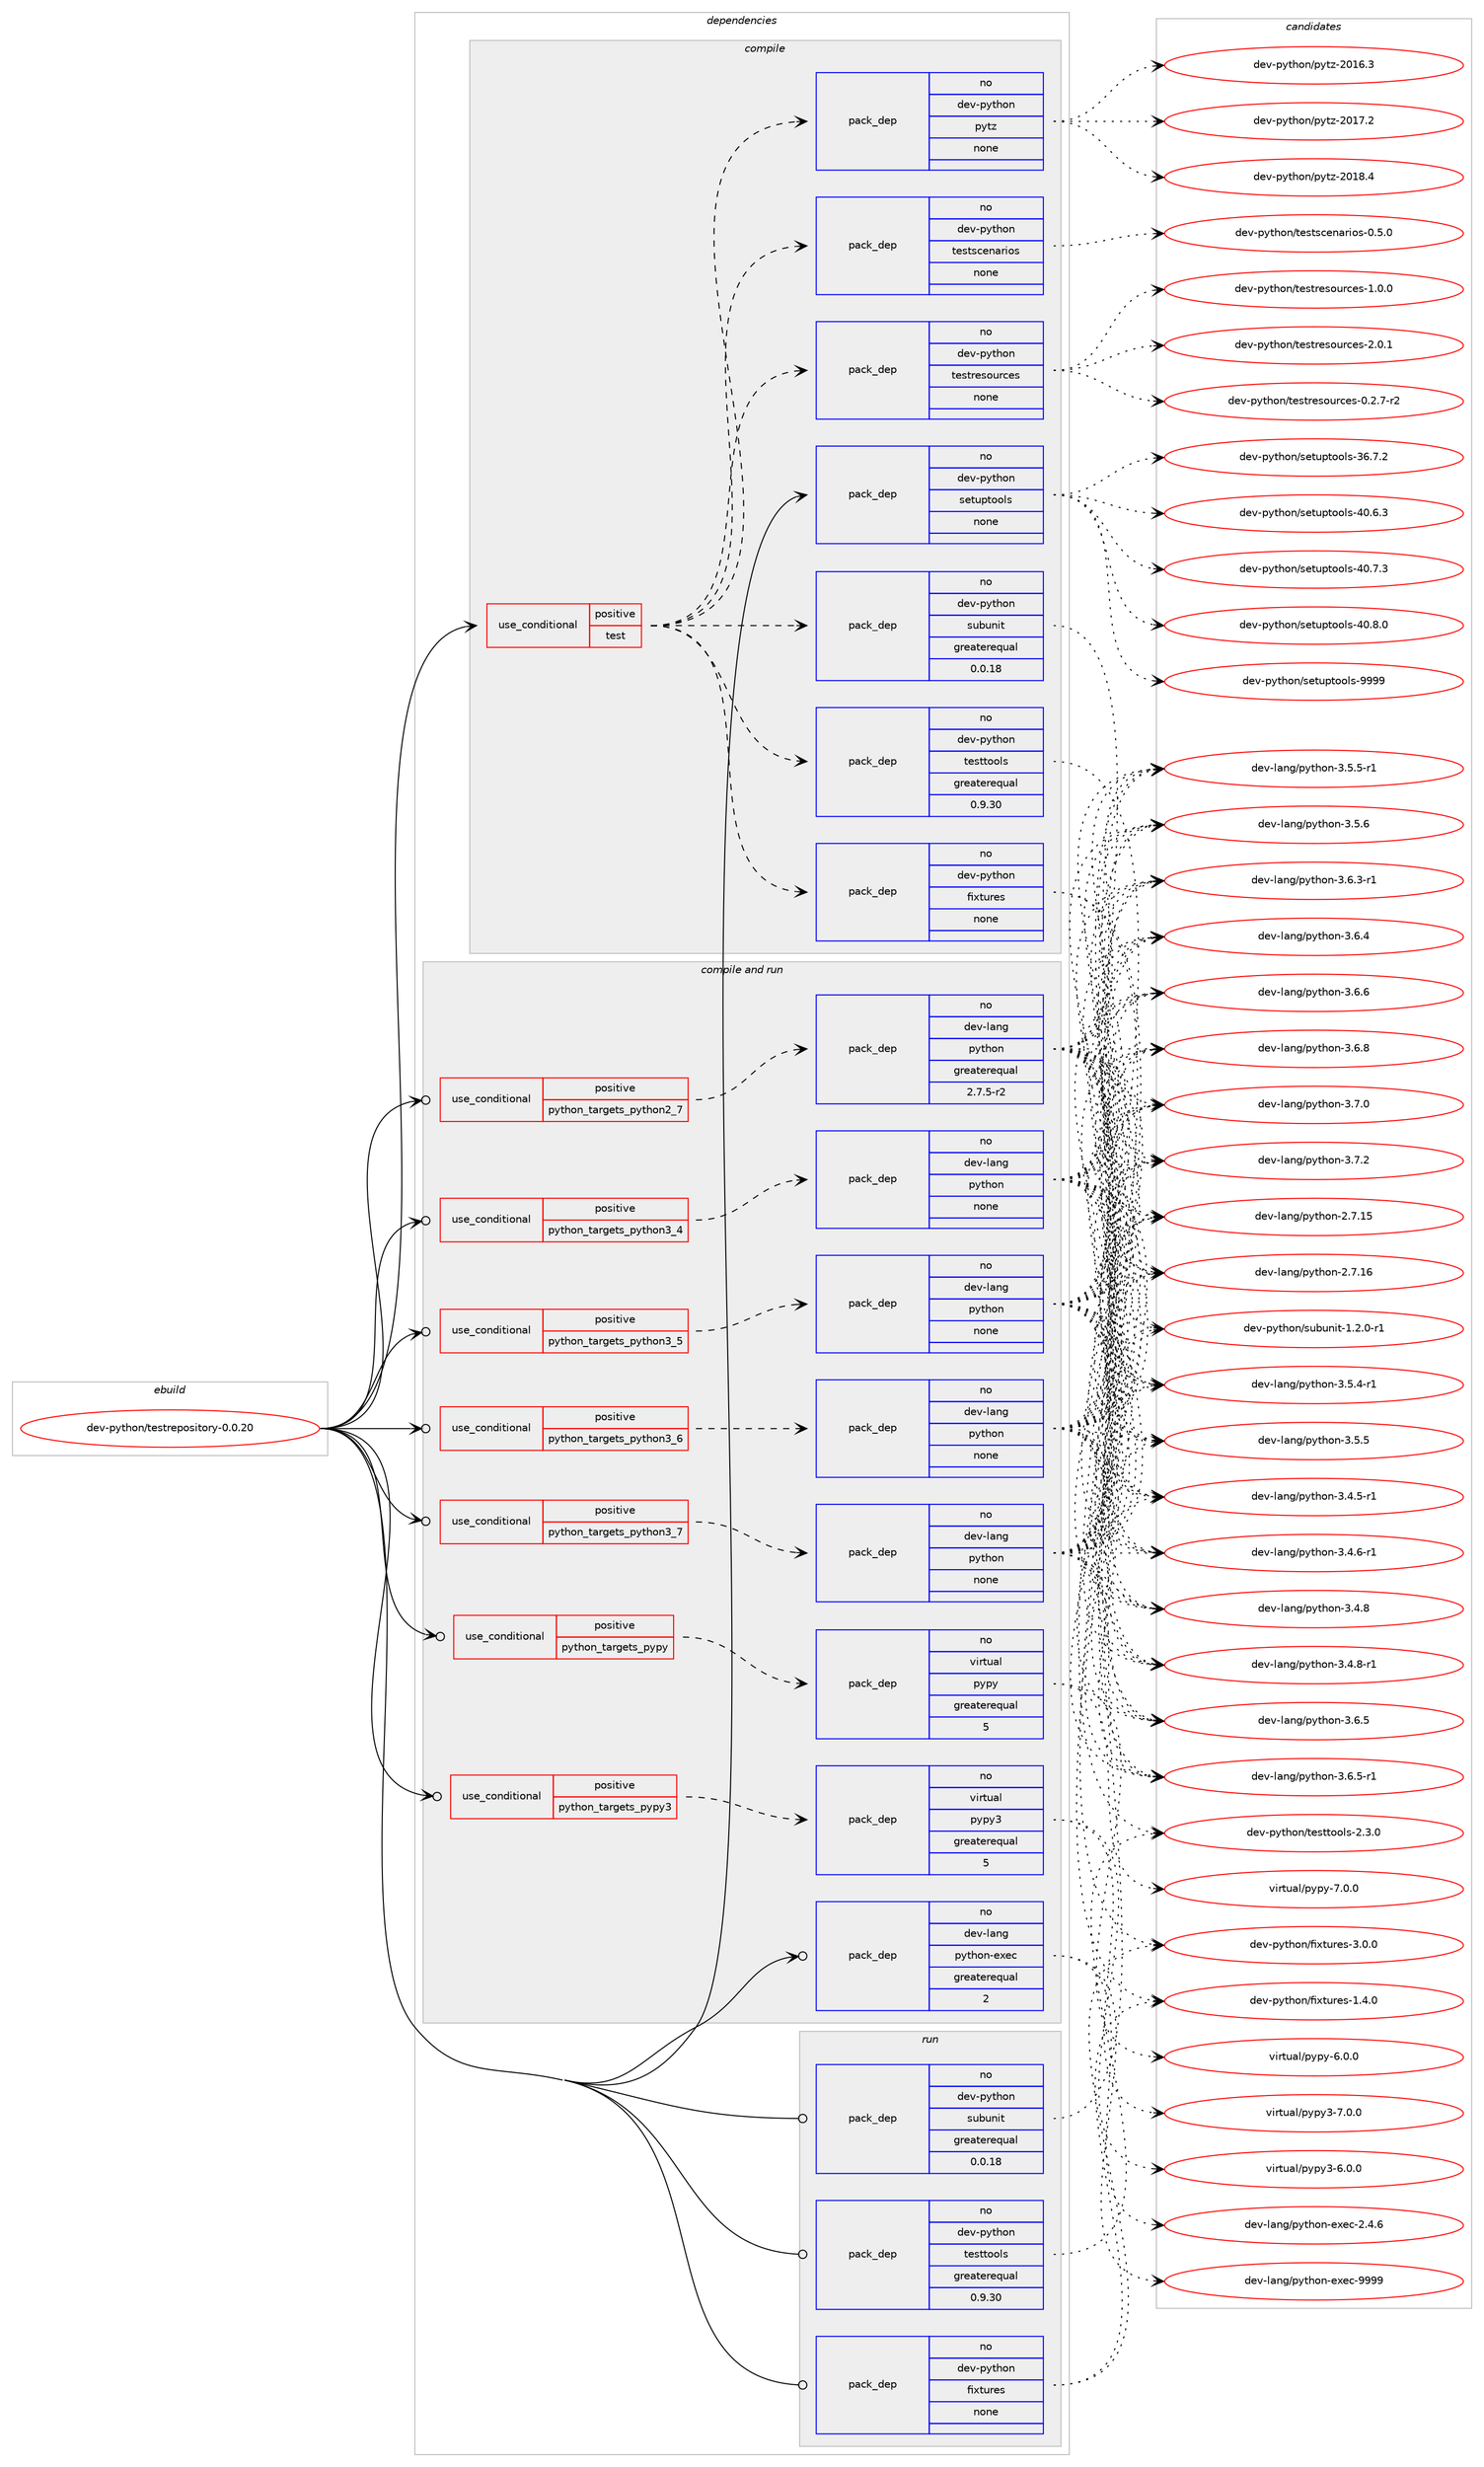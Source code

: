 digraph prolog {

# *************
# Graph options
# *************

newrank=true;
concentrate=true;
compound=true;
graph [rankdir=LR,fontname=Helvetica,fontsize=10,ranksep=1.5];#, ranksep=2.5, nodesep=0.2];
edge  [arrowhead=vee];
node  [fontname=Helvetica,fontsize=10];

# **********
# The ebuild
# **********

subgraph cluster_leftcol {
color=gray;
rank=same;
label=<<i>ebuild</i>>;
id [label="dev-python/testrepository-0.0.20", color=red, width=4, href="../dev-python/testrepository-0.0.20.svg"];
}

# ****************
# The dependencies
# ****************

subgraph cluster_midcol {
color=gray;
label=<<i>dependencies</i>>;
subgraph cluster_compile {
fillcolor="#eeeeee";
style=filled;
label=<<i>compile</i>>;
subgraph cond385707 {
dependency1444481 [label=<<TABLE BORDER="0" CELLBORDER="1" CELLSPACING="0" CELLPADDING="4"><TR><TD ROWSPAN="3" CELLPADDING="10">use_conditional</TD></TR><TR><TD>positive</TD></TR><TR><TD>test</TD></TR></TABLE>>, shape=none, color=red];
subgraph pack1035411 {
dependency1444482 [label=<<TABLE BORDER="0" CELLBORDER="1" CELLSPACING="0" CELLPADDING="4" WIDTH="220"><TR><TD ROWSPAN="6" CELLPADDING="30">pack_dep</TD></TR><TR><TD WIDTH="110">no</TD></TR><TR><TD>dev-python</TD></TR><TR><TD>subunit</TD></TR><TR><TD>greaterequal</TD></TR><TR><TD>0.0.18</TD></TR></TABLE>>, shape=none, color=blue];
}
dependency1444481:e -> dependency1444482:w [weight=20,style="dashed",arrowhead="vee"];
subgraph pack1035412 {
dependency1444483 [label=<<TABLE BORDER="0" CELLBORDER="1" CELLSPACING="0" CELLPADDING="4" WIDTH="220"><TR><TD ROWSPAN="6" CELLPADDING="30">pack_dep</TD></TR><TR><TD WIDTH="110">no</TD></TR><TR><TD>dev-python</TD></TR><TR><TD>testtools</TD></TR><TR><TD>greaterequal</TD></TR><TR><TD>0.9.30</TD></TR></TABLE>>, shape=none, color=blue];
}
dependency1444481:e -> dependency1444483:w [weight=20,style="dashed",arrowhead="vee"];
subgraph pack1035413 {
dependency1444484 [label=<<TABLE BORDER="0" CELLBORDER="1" CELLSPACING="0" CELLPADDING="4" WIDTH="220"><TR><TD ROWSPAN="6" CELLPADDING="30">pack_dep</TD></TR><TR><TD WIDTH="110">no</TD></TR><TR><TD>dev-python</TD></TR><TR><TD>fixtures</TD></TR><TR><TD>none</TD></TR><TR><TD></TD></TR></TABLE>>, shape=none, color=blue];
}
dependency1444481:e -> dependency1444484:w [weight=20,style="dashed",arrowhead="vee"];
subgraph pack1035414 {
dependency1444485 [label=<<TABLE BORDER="0" CELLBORDER="1" CELLSPACING="0" CELLPADDING="4" WIDTH="220"><TR><TD ROWSPAN="6" CELLPADDING="30">pack_dep</TD></TR><TR><TD WIDTH="110">no</TD></TR><TR><TD>dev-python</TD></TR><TR><TD>testresources</TD></TR><TR><TD>none</TD></TR><TR><TD></TD></TR></TABLE>>, shape=none, color=blue];
}
dependency1444481:e -> dependency1444485:w [weight=20,style="dashed",arrowhead="vee"];
subgraph pack1035415 {
dependency1444486 [label=<<TABLE BORDER="0" CELLBORDER="1" CELLSPACING="0" CELLPADDING="4" WIDTH="220"><TR><TD ROWSPAN="6" CELLPADDING="30">pack_dep</TD></TR><TR><TD WIDTH="110">no</TD></TR><TR><TD>dev-python</TD></TR><TR><TD>testscenarios</TD></TR><TR><TD>none</TD></TR><TR><TD></TD></TR></TABLE>>, shape=none, color=blue];
}
dependency1444481:e -> dependency1444486:w [weight=20,style="dashed",arrowhead="vee"];
subgraph pack1035416 {
dependency1444487 [label=<<TABLE BORDER="0" CELLBORDER="1" CELLSPACING="0" CELLPADDING="4" WIDTH="220"><TR><TD ROWSPAN="6" CELLPADDING="30">pack_dep</TD></TR><TR><TD WIDTH="110">no</TD></TR><TR><TD>dev-python</TD></TR><TR><TD>pytz</TD></TR><TR><TD>none</TD></TR><TR><TD></TD></TR></TABLE>>, shape=none, color=blue];
}
dependency1444481:e -> dependency1444487:w [weight=20,style="dashed",arrowhead="vee"];
}
id:e -> dependency1444481:w [weight=20,style="solid",arrowhead="vee"];
subgraph pack1035417 {
dependency1444488 [label=<<TABLE BORDER="0" CELLBORDER="1" CELLSPACING="0" CELLPADDING="4" WIDTH="220"><TR><TD ROWSPAN="6" CELLPADDING="30">pack_dep</TD></TR><TR><TD WIDTH="110">no</TD></TR><TR><TD>dev-python</TD></TR><TR><TD>setuptools</TD></TR><TR><TD>none</TD></TR><TR><TD></TD></TR></TABLE>>, shape=none, color=blue];
}
id:e -> dependency1444488:w [weight=20,style="solid",arrowhead="vee"];
}
subgraph cluster_compileandrun {
fillcolor="#eeeeee";
style=filled;
label=<<i>compile and run</i>>;
subgraph cond385708 {
dependency1444489 [label=<<TABLE BORDER="0" CELLBORDER="1" CELLSPACING="0" CELLPADDING="4"><TR><TD ROWSPAN="3" CELLPADDING="10">use_conditional</TD></TR><TR><TD>positive</TD></TR><TR><TD>python_targets_pypy</TD></TR></TABLE>>, shape=none, color=red];
subgraph pack1035418 {
dependency1444490 [label=<<TABLE BORDER="0" CELLBORDER="1" CELLSPACING="0" CELLPADDING="4" WIDTH="220"><TR><TD ROWSPAN="6" CELLPADDING="30">pack_dep</TD></TR><TR><TD WIDTH="110">no</TD></TR><TR><TD>virtual</TD></TR><TR><TD>pypy</TD></TR><TR><TD>greaterequal</TD></TR><TR><TD>5</TD></TR></TABLE>>, shape=none, color=blue];
}
dependency1444489:e -> dependency1444490:w [weight=20,style="dashed",arrowhead="vee"];
}
id:e -> dependency1444489:w [weight=20,style="solid",arrowhead="odotvee"];
subgraph cond385709 {
dependency1444491 [label=<<TABLE BORDER="0" CELLBORDER="1" CELLSPACING="0" CELLPADDING="4"><TR><TD ROWSPAN="3" CELLPADDING="10">use_conditional</TD></TR><TR><TD>positive</TD></TR><TR><TD>python_targets_pypy3</TD></TR></TABLE>>, shape=none, color=red];
subgraph pack1035419 {
dependency1444492 [label=<<TABLE BORDER="0" CELLBORDER="1" CELLSPACING="0" CELLPADDING="4" WIDTH="220"><TR><TD ROWSPAN="6" CELLPADDING="30">pack_dep</TD></TR><TR><TD WIDTH="110">no</TD></TR><TR><TD>virtual</TD></TR><TR><TD>pypy3</TD></TR><TR><TD>greaterequal</TD></TR><TR><TD>5</TD></TR></TABLE>>, shape=none, color=blue];
}
dependency1444491:e -> dependency1444492:w [weight=20,style="dashed",arrowhead="vee"];
}
id:e -> dependency1444491:w [weight=20,style="solid",arrowhead="odotvee"];
subgraph cond385710 {
dependency1444493 [label=<<TABLE BORDER="0" CELLBORDER="1" CELLSPACING="0" CELLPADDING="4"><TR><TD ROWSPAN="3" CELLPADDING="10">use_conditional</TD></TR><TR><TD>positive</TD></TR><TR><TD>python_targets_python2_7</TD></TR></TABLE>>, shape=none, color=red];
subgraph pack1035420 {
dependency1444494 [label=<<TABLE BORDER="0" CELLBORDER="1" CELLSPACING="0" CELLPADDING="4" WIDTH="220"><TR><TD ROWSPAN="6" CELLPADDING="30">pack_dep</TD></TR><TR><TD WIDTH="110">no</TD></TR><TR><TD>dev-lang</TD></TR><TR><TD>python</TD></TR><TR><TD>greaterequal</TD></TR><TR><TD>2.7.5-r2</TD></TR></TABLE>>, shape=none, color=blue];
}
dependency1444493:e -> dependency1444494:w [weight=20,style="dashed",arrowhead="vee"];
}
id:e -> dependency1444493:w [weight=20,style="solid",arrowhead="odotvee"];
subgraph cond385711 {
dependency1444495 [label=<<TABLE BORDER="0" CELLBORDER="1" CELLSPACING="0" CELLPADDING="4"><TR><TD ROWSPAN="3" CELLPADDING="10">use_conditional</TD></TR><TR><TD>positive</TD></TR><TR><TD>python_targets_python3_4</TD></TR></TABLE>>, shape=none, color=red];
subgraph pack1035421 {
dependency1444496 [label=<<TABLE BORDER="0" CELLBORDER="1" CELLSPACING="0" CELLPADDING="4" WIDTH="220"><TR><TD ROWSPAN="6" CELLPADDING="30">pack_dep</TD></TR><TR><TD WIDTH="110">no</TD></TR><TR><TD>dev-lang</TD></TR><TR><TD>python</TD></TR><TR><TD>none</TD></TR><TR><TD></TD></TR></TABLE>>, shape=none, color=blue];
}
dependency1444495:e -> dependency1444496:w [weight=20,style="dashed",arrowhead="vee"];
}
id:e -> dependency1444495:w [weight=20,style="solid",arrowhead="odotvee"];
subgraph cond385712 {
dependency1444497 [label=<<TABLE BORDER="0" CELLBORDER="1" CELLSPACING="0" CELLPADDING="4"><TR><TD ROWSPAN="3" CELLPADDING="10">use_conditional</TD></TR><TR><TD>positive</TD></TR><TR><TD>python_targets_python3_5</TD></TR></TABLE>>, shape=none, color=red];
subgraph pack1035422 {
dependency1444498 [label=<<TABLE BORDER="0" CELLBORDER="1" CELLSPACING="0" CELLPADDING="4" WIDTH="220"><TR><TD ROWSPAN="6" CELLPADDING="30">pack_dep</TD></TR><TR><TD WIDTH="110">no</TD></TR><TR><TD>dev-lang</TD></TR><TR><TD>python</TD></TR><TR><TD>none</TD></TR><TR><TD></TD></TR></TABLE>>, shape=none, color=blue];
}
dependency1444497:e -> dependency1444498:w [weight=20,style="dashed",arrowhead="vee"];
}
id:e -> dependency1444497:w [weight=20,style="solid",arrowhead="odotvee"];
subgraph cond385713 {
dependency1444499 [label=<<TABLE BORDER="0" CELLBORDER="1" CELLSPACING="0" CELLPADDING="4"><TR><TD ROWSPAN="3" CELLPADDING="10">use_conditional</TD></TR><TR><TD>positive</TD></TR><TR><TD>python_targets_python3_6</TD></TR></TABLE>>, shape=none, color=red];
subgraph pack1035423 {
dependency1444500 [label=<<TABLE BORDER="0" CELLBORDER="1" CELLSPACING="0" CELLPADDING="4" WIDTH="220"><TR><TD ROWSPAN="6" CELLPADDING="30">pack_dep</TD></TR><TR><TD WIDTH="110">no</TD></TR><TR><TD>dev-lang</TD></TR><TR><TD>python</TD></TR><TR><TD>none</TD></TR><TR><TD></TD></TR></TABLE>>, shape=none, color=blue];
}
dependency1444499:e -> dependency1444500:w [weight=20,style="dashed",arrowhead="vee"];
}
id:e -> dependency1444499:w [weight=20,style="solid",arrowhead="odotvee"];
subgraph cond385714 {
dependency1444501 [label=<<TABLE BORDER="0" CELLBORDER="1" CELLSPACING="0" CELLPADDING="4"><TR><TD ROWSPAN="3" CELLPADDING="10">use_conditional</TD></TR><TR><TD>positive</TD></TR><TR><TD>python_targets_python3_7</TD></TR></TABLE>>, shape=none, color=red];
subgraph pack1035424 {
dependency1444502 [label=<<TABLE BORDER="0" CELLBORDER="1" CELLSPACING="0" CELLPADDING="4" WIDTH="220"><TR><TD ROWSPAN="6" CELLPADDING="30">pack_dep</TD></TR><TR><TD WIDTH="110">no</TD></TR><TR><TD>dev-lang</TD></TR><TR><TD>python</TD></TR><TR><TD>none</TD></TR><TR><TD></TD></TR></TABLE>>, shape=none, color=blue];
}
dependency1444501:e -> dependency1444502:w [weight=20,style="dashed",arrowhead="vee"];
}
id:e -> dependency1444501:w [weight=20,style="solid",arrowhead="odotvee"];
subgraph pack1035425 {
dependency1444503 [label=<<TABLE BORDER="0" CELLBORDER="1" CELLSPACING="0" CELLPADDING="4" WIDTH="220"><TR><TD ROWSPAN="6" CELLPADDING="30">pack_dep</TD></TR><TR><TD WIDTH="110">no</TD></TR><TR><TD>dev-lang</TD></TR><TR><TD>python-exec</TD></TR><TR><TD>greaterequal</TD></TR><TR><TD>2</TD></TR></TABLE>>, shape=none, color=blue];
}
id:e -> dependency1444503:w [weight=20,style="solid",arrowhead="odotvee"];
}
subgraph cluster_run {
fillcolor="#eeeeee";
style=filled;
label=<<i>run</i>>;
subgraph pack1035426 {
dependency1444504 [label=<<TABLE BORDER="0" CELLBORDER="1" CELLSPACING="0" CELLPADDING="4" WIDTH="220"><TR><TD ROWSPAN="6" CELLPADDING="30">pack_dep</TD></TR><TR><TD WIDTH="110">no</TD></TR><TR><TD>dev-python</TD></TR><TR><TD>fixtures</TD></TR><TR><TD>none</TD></TR><TR><TD></TD></TR></TABLE>>, shape=none, color=blue];
}
id:e -> dependency1444504:w [weight=20,style="solid",arrowhead="odot"];
subgraph pack1035427 {
dependency1444505 [label=<<TABLE BORDER="0" CELLBORDER="1" CELLSPACING="0" CELLPADDING="4" WIDTH="220"><TR><TD ROWSPAN="6" CELLPADDING="30">pack_dep</TD></TR><TR><TD WIDTH="110">no</TD></TR><TR><TD>dev-python</TD></TR><TR><TD>subunit</TD></TR><TR><TD>greaterequal</TD></TR><TR><TD>0.0.18</TD></TR></TABLE>>, shape=none, color=blue];
}
id:e -> dependency1444505:w [weight=20,style="solid",arrowhead="odot"];
subgraph pack1035428 {
dependency1444506 [label=<<TABLE BORDER="0" CELLBORDER="1" CELLSPACING="0" CELLPADDING="4" WIDTH="220"><TR><TD ROWSPAN="6" CELLPADDING="30">pack_dep</TD></TR><TR><TD WIDTH="110">no</TD></TR><TR><TD>dev-python</TD></TR><TR><TD>testtools</TD></TR><TR><TD>greaterequal</TD></TR><TR><TD>0.9.30</TD></TR></TABLE>>, shape=none, color=blue];
}
id:e -> dependency1444506:w [weight=20,style="solid",arrowhead="odot"];
}
}

# **************
# The candidates
# **************

subgraph cluster_choices {
rank=same;
color=gray;
label=<<i>candidates</i>>;

subgraph choice1035411 {
color=black;
nodesep=1;
choice1001011184511212111610411111047115117981171101051164549465046484511449 [label="dev-python/subunit-1.2.0-r1", color=red, width=4,href="../dev-python/subunit-1.2.0-r1.svg"];
dependency1444482:e -> choice1001011184511212111610411111047115117981171101051164549465046484511449:w [style=dotted,weight="100"];
}
subgraph choice1035412 {
color=black;
nodesep=1;
choice1001011184511212111610411111047116101115116116111111108115455046514648 [label="dev-python/testtools-2.3.0", color=red, width=4,href="../dev-python/testtools-2.3.0.svg"];
dependency1444483:e -> choice1001011184511212111610411111047116101115116116111111108115455046514648:w [style=dotted,weight="100"];
}
subgraph choice1035413 {
color=black;
nodesep=1;
choice1001011184511212111610411111047102105120116117114101115454946524648 [label="dev-python/fixtures-1.4.0", color=red, width=4,href="../dev-python/fixtures-1.4.0.svg"];
choice1001011184511212111610411111047102105120116117114101115455146484648 [label="dev-python/fixtures-3.0.0", color=red, width=4,href="../dev-python/fixtures-3.0.0.svg"];
dependency1444484:e -> choice1001011184511212111610411111047102105120116117114101115454946524648:w [style=dotted,weight="100"];
dependency1444484:e -> choice1001011184511212111610411111047102105120116117114101115455146484648:w [style=dotted,weight="100"];
}
subgraph choice1035414 {
color=black;
nodesep=1;
choice1001011184511212111610411111047116101115116114101115111117114991011154548465046554511450 [label="dev-python/testresources-0.2.7-r2", color=red, width=4,href="../dev-python/testresources-0.2.7-r2.svg"];
choice100101118451121211161041111104711610111511611410111511111711499101115454946484648 [label="dev-python/testresources-1.0.0", color=red, width=4,href="../dev-python/testresources-1.0.0.svg"];
choice100101118451121211161041111104711610111511611410111511111711499101115455046484649 [label="dev-python/testresources-2.0.1", color=red, width=4,href="../dev-python/testresources-2.0.1.svg"];
dependency1444485:e -> choice1001011184511212111610411111047116101115116114101115111117114991011154548465046554511450:w [style=dotted,weight="100"];
dependency1444485:e -> choice100101118451121211161041111104711610111511611410111511111711499101115454946484648:w [style=dotted,weight="100"];
dependency1444485:e -> choice100101118451121211161041111104711610111511611410111511111711499101115455046484649:w [style=dotted,weight="100"];
}
subgraph choice1035415 {
color=black;
nodesep=1;
choice10010111845112121116104111110471161011151161159910111097114105111115454846534648 [label="dev-python/testscenarios-0.5.0", color=red, width=4,href="../dev-python/testscenarios-0.5.0.svg"];
dependency1444486:e -> choice10010111845112121116104111110471161011151161159910111097114105111115454846534648:w [style=dotted,weight="100"];
}
subgraph choice1035416 {
color=black;
nodesep=1;
choice100101118451121211161041111104711212111612245504849544651 [label="dev-python/pytz-2016.3", color=red, width=4,href="../dev-python/pytz-2016.3.svg"];
choice100101118451121211161041111104711212111612245504849554650 [label="dev-python/pytz-2017.2", color=red, width=4,href="../dev-python/pytz-2017.2.svg"];
choice100101118451121211161041111104711212111612245504849564652 [label="dev-python/pytz-2018.4", color=red, width=4,href="../dev-python/pytz-2018.4.svg"];
dependency1444487:e -> choice100101118451121211161041111104711212111612245504849544651:w [style=dotted,weight="100"];
dependency1444487:e -> choice100101118451121211161041111104711212111612245504849554650:w [style=dotted,weight="100"];
dependency1444487:e -> choice100101118451121211161041111104711212111612245504849564652:w [style=dotted,weight="100"];
}
subgraph choice1035417 {
color=black;
nodesep=1;
choice100101118451121211161041111104711510111611711211611111110811545515446554650 [label="dev-python/setuptools-36.7.2", color=red, width=4,href="../dev-python/setuptools-36.7.2.svg"];
choice100101118451121211161041111104711510111611711211611111110811545524846544651 [label="dev-python/setuptools-40.6.3", color=red, width=4,href="../dev-python/setuptools-40.6.3.svg"];
choice100101118451121211161041111104711510111611711211611111110811545524846554651 [label="dev-python/setuptools-40.7.3", color=red, width=4,href="../dev-python/setuptools-40.7.3.svg"];
choice100101118451121211161041111104711510111611711211611111110811545524846564648 [label="dev-python/setuptools-40.8.0", color=red, width=4,href="../dev-python/setuptools-40.8.0.svg"];
choice10010111845112121116104111110471151011161171121161111111081154557575757 [label="dev-python/setuptools-9999", color=red, width=4,href="../dev-python/setuptools-9999.svg"];
dependency1444488:e -> choice100101118451121211161041111104711510111611711211611111110811545515446554650:w [style=dotted,weight="100"];
dependency1444488:e -> choice100101118451121211161041111104711510111611711211611111110811545524846544651:w [style=dotted,weight="100"];
dependency1444488:e -> choice100101118451121211161041111104711510111611711211611111110811545524846554651:w [style=dotted,weight="100"];
dependency1444488:e -> choice100101118451121211161041111104711510111611711211611111110811545524846564648:w [style=dotted,weight="100"];
dependency1444488:e -> choice10010111845112121116104111110471151011161171121161111111081154557575757:w [style=dotted,weight="100"];
}
subgraph choice1035418 {
color=black;
nodesep=1;
choice1181051141161179710847112121112121455446484648 [label="virtual/pypy-6.0.0", color=red, width=4,href="../virtual/pypy-6.0.0.svg"];
choice1181051141161179710847112121112121455546484648 [label="virtual/pypy-7.0.0", color=red, width=4,href="../virtual/pypy-7.0.0.svg"];
dependency1444490:e -> choice1181051141161179710847112121112121455446484648:w [style=dotted,weight="100"];
dependency1444490:e -> choice1181051141161179710847112121112121455546484648:w [style=dotted,weight="100"];
}
subgraph choice1035419 {
color=black;
nodesep=1;
choice118105114116117971084711212111212151455446484648 [label="virtual/pypy3-6.0.0", color=red, width=4,href="../virtual/pypy3-6.0.0.svg"];
choice118105114116117971084711212111212151455546484648 [label="virtual/pypy3-7.0.0", color=red, width=4,href="../virtual/pypy3-7.0.0.svg"];
dependency1444492:e -> choice118105114116117971084711212111212151455446484648:w [style=dotted,weight="100"];
dependency1444492:e -> choice118105114116117971084711212111212151455546484648:w [style=dotted,weight="100"];
}
subgraph choice1035420 {
color=black;
nodesep=1;
choice10010111845108971101034711212111610411111045504655464953 [label="dev-lang/python-2.7.15", color=red, width=4,href="../dev-lang/python-2.7.15.svg"];
choice10010111845108971101034711212111610411111045504655464954 [label="dev-lang/python-2.7.16", color=red, width=4,href="../dev-lang/python-2.7.16.svg"];
choice1001011184510897110103471121211161041111104551465246534511449 [label="dev-lang/python-3.4.5-r1", color=red, width=4,href="../dev-lang/python-3.4.5-r1.svg"];
choice1001011184510897110103471121211161041111104551465246544511449 [label="dev-lang/python-3.4.6-r1", color=red, width=4,href="../dev-lang/python-3.4.6-r1.svg"];
choice100101118451089711010347112121116104111110455146524656 [label="dev-lang/python-3.4.8", color=red, width=4,href="../dev-lang/python-3.4.8.svg"];
choice1001011184510897110103471121211161041111104551465246564511449 [label="dev-lang/python-3.4.8-r1", color=red, width=4,href="../dev-lang/python-3.4.8-r1.svg"];
choice1001011184510897110103471121211161041111104551465346524511449 [label="dev-lang/python-3.5.4-r1", color=red, width=4,href="../dev-lang/python-3.5.4-r1.svg"];
choice100101118451089711010347112121116104111110455146534653 [label="dev-lang/python-3.5.5", color=red, width=4,href="../dev-lang/python-3.5.5.svg"];
choice1001011184510897110103471121211161041111104551465346534511449 [label="dev-lang/python-3.5.5-r1", color=red, width=4,href="../dev-lang/python-3.5.5-r1.svg"];
choice100101118451089711010347112121116104111110455146534654 [label="dev-lang/python-3.5.6", color=red, width=4,href="../dev-lang/python-3.5.6.svg"];
choice1001011184510897110103471121211161041111104551465446514511449 [label="dev-lang/python-3.6.3-r1", color=red, width=4,href="../dev-lang/python-3.6.3-r1.svg"];
choice100101118451089711010347112121116104111110455146544652 [label="dev-lang/python-3.6.4", color=red, width=4,href="../dev-lang/python-3.6.4.svg"];
choice100101118451089711010347112121116104111110455146544653 [label="dev-lang/python-3.6.5", color=red, width=4,href="../dev-lang/python-3.6.5.svg"];
choice1001011184510897110103471121211161041111104551465446534511449 [label="dev-lang/python-3.6.5-r1", color=red, width=4,href="../dev-lang/python-3.6.5-r1.svg"];
choice100101118451089711010347112121116104111110455146544654 [label="dev-lang/python-3.6.6", color=red, width=4,href="../dev-lang/python-3.6.6.svg"];
choice100101118451089711010347112121116104111110455146544656 [label="dev-lang/python-3.6.8", color=red, width=4,href="../dev-lang/python-3.6.8.svg"];
choice100101118451089711010347112121116104111110455146554648 [label="dev-lang/python-3.7.0", color=red, width=4,href="../dev-lang/python-3.7.0.svg"];
choice100101118451089711010347112121116104111110455146554650 [label="dev-lang/python-3.7.2", color=red, width=4,href="../dev-lang/python-3.7.2.svg"];
dependency1444494:e -> choice10010111845108971101034711212111610411111045504655464953:w [style=dotted,weight="100"];
dependency1444494:e -> choice10010111845108971101034711212111610411111045504655464954:w [style=dotted,weight="100"];
dependency1444494:e -> choice1001011184510897110103471121211161041111104551465246534511449:w [style=dotted,weight="100"];
dependency1444494:e -> choice1001011184510897110103471121211161041111104551465246544511449:w [style=dotted,weight="100"];
dependency1444494:e -> choice100101118451089711010347112121116104111110455146524656:w [style=dotted,weight="100"];
dependency1444494:e -> choice1001011184510897110103471121211161041111104551465246564511449:w [style=dotted,weight="100"];
dependency1444494:e -> choice1001011184510897110103471121211161041111104551465346524511449:w [style=dotted,weight="100"];
dependency1444494:e -> choice100101118451089711010347112121116104111110455146534653:w [style=dotted,weight="100"];
dependency1444494:e -> choice1001011184510897110103471121211161041111104551465346534511449:w [style=dotted,weight="100"];
dependency1444494:e -> choice100101118451089711010347112121116104111110455146534654:w [style=dotted,weight="100"];
dependency1444494:e -> choice1001011184510897110103471121211161041111104551465446514511449:w [style=dotted,weight="100"];
dependency1444494:e -> choice100101118451089711010347112121116104111110455146544652:w [style=dotted,weight="100"];
dependency1444494:e -> choice100101118451089711010347112121116104111110455146544653:w [style=dotted,weight="100"];
dependency1444494:e -> choice1001011184510897110103471121211161041111104551465446534511449:w [style=dotted,weight="100"];
dependency1444494:e -> choice100101118451089711010347112121116104111110455146544654:w [style=dotted,weight="100"];
dependency1444494:e -> choice100101118451089711010347112121116104111110455146544656:w [style=dotted,weight="100"];
dependency1444494:e -> choice100101118451089711010347112121116104111110455146554648:w [style=dotted,weight="100"];
dependency1444494:e -> choice100101118451089711010347112121116104111110455146554650:w [style=dotted,weight="100"];
}
subgraph choice1035421 {
color=black;
nodesep=1;
choice10010111845108971101034711212111610411111045504655464953 [label="dev-lang/python-2.7.15", color=red, width=4,href="../dev-lang/python-2.7.15.svg"];
choice10010111845108971101034711212111610411111045504655464954 [label="dev-lang/python-2.7.16", color=red, width=4,href="../dev-lang/python-2.7.16.svg"];
choice1001011184510897110103471121211161041111104551465246534511449 [label="dev-lang/python-3.4.5-r1", color=red, width=4,href="../dev-lang/python-3.4.5-r1.svg"];
choice1001011184510897110103471121211161041111104551465246544511449 [label="dev-lang/python-3.4.6-r1", color=red, width=4,href="../dev-lang/python-3.4.6-r1.svg"];
choice100101118451089711010347112121116104111110455146524656 [label="dev-lang/python-3.4.8", color=red, width=4,href="../dev-lang/python-3.4.8.svg"];
choice1001011184510897110103471121211161041111104551465246564511449 [label="dev-lang/python-3.4.8-r1", color=red, width=4,href="../dev-lang/python-3.4.8-r1.svg"];
choice1001011184510897110103471121211161041111104551465346524511449 [label="dev-lang/python-3.5.4-r1", color=red, width=4,href="../dev-lang/python-3.5.4-r1.svg"];
choice100101118451089711010347112121116104111110455146534653 [label="dev-lang/python-3.5.5", color=red, width=4,href="../dev-lang/python-3.5.5.svg"];
choice1001011184510897110103471121211161041111104551465346534511449 [label="dev-lang/python-3.5.5-r1", color=red, width=4,href="../dev-lang/python-3.5.5-r1.svg"];
choice100101118451089711010347112121116104111110455146534654 [label="dev-lang/python-3.5.6", color=red, width=4,href="../dev-lang/python-3.5.6.svg"];
choice1001011184510897110103471121211161041111104551465446514511449 [label="dev-lang/python-3.6.3-r1", color=red, width=4,href="../dev-lang/python-3.6.3-r1.svg"];
choice100101118451089711010347112121116104111110455146544652 [label="dev-lang/python-3.6.4", color=red, width=4,href="../dev-lang/python-3.6.4.svg"];
choice100101118451089711010347112121116104111110455146544653 [label="dev-lang/python-3.6.5", color=red, width=4,href="../dev-lang/python-3.6.5.svg"];
choice1001011184510897110103471121211161041111104551465446534511449 [label="dev-lang/python-3.6.5-r1", color=red, width=4,href="../dev-lang/python-3.6.5-r1.svg"];
choice100101118451089711010347112121116104111110455146544654 [label="dev-lang/python-3.6.6", color=red, width=4,href="../dev-lang/python-3.6.6.svg"];
choice100101118451089711010347112121116104111110455146544656 [label="dev-lang/python-3.6.8", color=red, width=4,href="../dev-lang/python-3.6.8.svg"];
choice100101118451089711010347112121116104111110455146554648 [label="dev-lang/python-3.7.0", color=red, width=4,href="../dev-lang/python-3.7.0.svg"];
choice100101118451089711010347112121116104111110455146554650 [label="dev-lang/python-3.7.2", color=red, width=4,href="../dev-lang/python-3.7.2.svg"];
dependency1444496:e -> choice10010111845108971101034711212111610411111045504655464953:w [style=dotted,weight="100"];
dependency1444496:e -> choice10010111845108971101034711212111610411111045504655464954:w [style=dotted,weight="100"];
dependency1444496:e -> choice1001011184510897110103471121211161041111104551465246534511449:w [style=dotted,weight="100"];
dependency1444496:e -> choice1001011184510897110103471121211161041111104551465246544511449:w [style=dotted,weight="100"];
dependency1444496:e -> choice100101118451089711010347112121116104111110455146524656:w [style=dotted,weight="100"];
dependency1444496:e -> choice1001011184510897110103471121211161041111104551465246564511449:w [style=dotted,weight="100"];
dependency1444496:e -> choice1001011184510897110103471121211161041111104551465346524511449:w [style=dotted,weight="100"];
dependency1444496:e -> choice100101118451089711010347112121116104111110455146534653:w [style=dotted,weight="100"];
dependency1444496:e -> choice1001011184510897110103471121211161041111104551465346534511449:w [style=dotted,weight="100"];
dependency1444496:e -> choice100101118451089711010347112121116104111110455146534654:w [style=dotted,weight="100"];
dependency1444496:e -> choice1001011184510897110103471121211161041111104551465446514511449:w [style=dotted,weight="100"];
dependency1444496:e -> choice100101118451089711010347112121116104111110455146544652:w [style=dotted,weight="100"];
dependency1444496:e -> choice100101118451089711010347112121116104111110455146544653:w [style=dotted,weight="100"];
dependency1444496:e -> choice1001011184510897110103471121211161041111104551465446534511449:w [style=dotted,weight="100"];
dependency1444496:e -> choice100101118451089711010347112121116104111110455146544654:w [style=dotted,weight="100"];
dependency1444496:e -> choice100101118451089711010347112121116104111110455146544656:w [style=dotted,weight="100"];
dependency1444496:e -> choice100101118451089711010347112121116104111110455146554648:w [style=dotted,weight="100"];
dependency1444496:e -> choice100101118451089711010347112121116104111110455146554650:w [style=dotted,weight="100"];
}
subgraph choice1035422 {
color=black;
nodesep=1;
choice10010111845108971101034711212111610411111045504655464953 [label="dev-lang/python-2.7.15", color=red, width=4,href="../dev-lang/python-2.7.15.svg"];
choice10010111845108971101034711212111610411111045504655464954 [label="dev-lang/python-2.7.16", color=red, width=4,href="../dev-lang/python-2.7.16.svg"];
choice1001011184510897110103471121211161041111104551465246534511449 [label="dev-lang/python-3.4.5-r1", color=red, width=4,href="../dev-lang/python-3.4.5-r1.svg"];
choice1001011184510897110103471121211161041111104551465246544511449 [label="dev-lang/python-3.4.6-r1", color=red, width=4,href="../dev-lang/python-3.4.6-r1.svg"];
choice100101118451089711010347112121116104111110455146524656 [label="dev-lang/python-3.4.8", color=red, width=4,href="../dev-lang/python-3.4.8.svg"];
choice1001011184510897110103471121211161041111104551465246564511449 [label="dev-lang/python-3.4.8-r1", color=red, width=4,href="../dev-lang/python-3.4.8-r1.svg"];
choice1001011184510897110103471121211161041111104551465346524511449 [label="dev-lang/python-3.5.4-r1", color=red, width=4,href="../dev-lang/python-3.5.4-r1.svg"];
choice100101118451089711010347112121116104111110455146534653 [label="dev-lang/python-3.5.5", color=red, width=4,href="../dev-lang/python-3.5.5.svg"];
choice1001011184510897110103471121211161041111104551465346534511449 [label="dev-lang/python-3.5.5-r1", color=red, width=4,href="../dev-lang/python-3.5.5-r1.svg"];
choice100101118451089711010347112121116104111110455146534654 [label="dev-lang/python-3.5.6", color=red, width=4,href="../dev-lang/python-3.5.6.svg"];
choice1001011184510897110103471121211161041111104551465446514511449 [label="dev-lang/python-3.6.3-r1", color=red, width=4,href="../dev-lang/python-3.6.3-r1.svg"];
choice100101118451089711010347112121116104111110455146544652 [label="dev-lang/python-3.6.4", color=red, width=4,href="../dev-lang/python-3.6.4.svg"];
choice100101118451089711010347112121116104111110455146544653 [label="dev-lang/python-3.6.5", color=red, width=4,href="../dev-lang/python-3.6.5.svg"];
choice1001011184510897110103471121211161041111104551465446534511449 [label="dev-lang/python-3.6.5-r1", color=red, width=4,href="../dev-lang/python-3.6.5-r1.svg"];
choice100101118451089711010347112121116104111110455146544654 [label="dev-lang/python-3.6.6", color=red, width=4,href="../dev-lang/python-3.6.6.svg"];
choice100101118451089711010347112121116104111110455146544656 [label="dev-lang/python-3.6.8", color=red, width=4,href="../dev-lang/python-3.6.8.svg"];
choice100101118451089711010347112121116104111110455146554648 [label="dev-lang/python-3.7.0", color=red, width=4,href="../dev-lang/python-3.7.0.svg"];
choice100101118451089711010347112121116104111110455146554650 [label="dev-lang/python-3.7.2", color=red, width=4,href="../dev-lang/python-3.7.2.svg"];
dependency1444498:e -> choice10010111845108971101034711212111610411111045504655464953:w [style=dotted,weight="100"];
dependency1444498:e -> choice10010111845108971101034711212111610411111045504655464954:w [style=dotted,weight="100"];
dependency1444498:e -> choice1001011184510897110103471121211161041111104551465246534511449:w [style=dotted,weight="100"];
dependency1444498:e -> choice1001011184510897110103471121211161041111104551465246544511449:w [style=dotted,weight="100"];
dependency1444498:e -> choice100101118451089711010347112121116104111110455146524656:w [style=dotted,weight="100"];
dependency1444498:e -> choice1001011184510897110103471121211161041111104551465246564511449:w [style=dotted,weight="100"];
dependency1444498:e -> choice1001011184510897110103471121211161041111104551465346524511449:w [style=dotted,weight="100"];
dependency1444498:e -> choice100101118451089711010347112121116104111110455146534653:w [style=dotted,weight="100"];
dependency1444498:e -> choice1001011184510897110103471121211161041111104551465346534511449:w [style=dotted,weight="100"];
dependency1444498:e -> choice100101118451089711010347112121116104111110455146534654:w [style=dotted,weight="100"];
dependency1444498:e -> choice1001011184510897110103471121211161041111104551465446514511449:w [style=dotted,weight="100"];
dependency1444498:e -> choice100101118451089711010347112121116104111110455146544652:w [style=dotted,weight="100"];
dependency1444498:e -> choice100101118451089711010347112121116104111110455146544653:w [style=dotted,weight="100"];
dependency1444498:e -> choice1001011184510897110103471121211161041111104551465446534511449:w [style=dotted,weight="100"];
dependency1444498:e -> choice100101118451089711010347112121116104111110455146544654:w [style=dotted,weight="100"];
dependency1444498:e -> choice100101118451089711010347112121116104111110455146544656:w [style=dotted,weight="100"];
dependency1444498:e -> choice100101118451089711010347112121116104111110455146554648:w [style=dotted,weight="100"];
dependency1444498:e -> choice100101118451089711010347112121116104111110455146554650:w [style=dotted,weight="100"];
}
subgraph choice1035423 {
color=black;
nodesep=1;
choice10010111845108971101034711212111610411111045504655464953 [label="dev-lang/python-2.7.15", color=red, width=4,href="../dev-lang/python-2.7.15.svg"];
choice10010111845108971101034711212111610411111045504655464954 [label="dev-lang/python-2.7.16", color=red, width=4,href="../dev-lang/python-2.7.16.svg"];
choice1001011184510897110103471121211161041111104551465246534511449 [label="dev-lang/python-3.4.5-r1", color=red, width=4,href="../dev-lang/python-3.4.5-r1.svg"];
choice1001011184510897110103471121211161041111104551465246544511449 [label="dev-lang/python-3.4.6-r1", color=red, width=4,href="../dev-lang/python-3.4.6-r1.svg"];
choice100101118451089711010347112121116104111110455146524656 [label="dev-lang/python-3.4.8", color=red, width=4,href="../dev-lang/python-3.4.8.svg"];
choice1001011184510897110103471121211161041111104551465246564511449 [label="dev-lang/python-3.4.8-r1", color=red, width=4,href="../dev-lang/python-3.4.8-r1.svg"];
choice1001011184510897110103471121211161041111104551465346524511449 [label="dev-lang/python-3.5.4-r1", color=red, width=4,href="../dev-lang/python-3.5.4-r1.svg"];
choice100101118451089711010347112121116104111110455146534653 [label="dev-lang/python-3.5.5", color=red, width=4,href="../dev-lang/python-3.5.5.svg"];
choice1001011184510897110103471121211161041111104551465346534511449 [label="dev-lang/python-3.5.5-r1", color=red, width=4,href="../dev-lang/python-3.5.5-r1.svg"];
choice100101118451089711010347112121116104111110455146534654 [label="dev-lang/python-3.5.6", color=red, width=4,href="../dev-lang/python-3.5.6.svg"];
choice1001011184510897110103471121211161041111104551465446514511449 [label="dev-lang/python-3.6.3-r1", color=red, width=4,href="../dev-lang/python-3.6.3-r1.svg"];
choice100101118451089711010347112121116104111110455146544652 [label="dev-lang/python-3.6.4", color=red, width=4,href="../dev-lang/python-3.6.4.svg"];
choice100101118451089711010347112121116104111110455146544653 [label="dev-lang/python-3.6.5", color=red, width=4,href="../dev-lang/python-3.6.5.svg"];
choice1001011184510897110103471121211161041111104551465446534511449 [label="dev-lang/python-3.6.5-r1", color=red, width=4,href="../dev-lang/python-3.6.5-r1.svg"];
choice100101118451089711010347112121116104111110455146544654 [label="dev-lang/python-3.6.6", color=red, width=4,href="../dev-lang/python-3.6.6.svg"];
choice100101118451089711010347112121116104111110455146544656 [label="dev-lang/python-3.6.8", color=red, width=4,href="../dev-lang/python-3.6.8.svg"];
choice100101118451089711010347112121116104111110455146554648 [label="dev-lang/python-3.7.0", color=red, width=4,href="../dev-lang/python-3.7.0.svg"];
choice100101118451089711010347112121116104111110455146554650 [label="dev-lang/python-3.7.2", color=red, width=4,href="../dev-lang/python-3.7.2.svg"];
dependency1444500:e -> choice10010111845108971101034711212111610411111045504655464953:w [style=dotted,weight="100"];
dependency1444500:e -> choice10010111845108971101034711212111610411111045504655464954:w [style=dotted,weight="100"];
dependency1444500:e -> choice1001011184510897110103471121211161041111104551465246534511449:w [style=dotted,weight="100"];
dependency1444500:e -> choice1001011184510897110103471121211161041111104551465246544511449:w [style=dotted,weight="100"];
dependency1444500:e -> choice100101118451089711010347112121116104111110455146524656:w [style=dotted,weight="100"];
dependency1444500:e -> choice1001011184510897110103471121211161041111104551465246564511449:w [style=dotted,weight="100"];
dependency1444500:e -> choice1001011184510897110103471121211161041111104551465346524511449:w [style=dotted,weight="100"];
dependency1444500:e -> choice100101118451089711010347112121116104111110455146534653:w [style=dotted,weight="100"];
dependency1444500:e -> choice1001011184510897110103471121211161041111104551465346534511449:w [style=dotted,weight="100"];
dependency1444500:e -> choice100101118451089711010347112121116104111110455146534654:w [style=dotted,weight="100"];
dependency1444500:e -> choice1001011184510897110103471121211161041111104551465446514511449:w [style=dotted,weight="100"];
dependency1444500:e -> choice100101118451089711010347112121116104111110455146544652:w [style=dotted,weight="100"];
dependency1444500:e -> choice100101118451089711010347112121116104111110455146544653:w [style=dotted,weight="100"];
dependency1444500:e -> choice1001011184510897110103471121211161041111104551465446534511449:w [style=dotted,weight="100"];
dependency1444500:e -> choice100101118451089711010347112121116104111110455146544654:w [style=dotted,weight="100"];
dependency1444500:e -> choice100101118451089711010347112121116104111110455146544656:w [style=dotted,weight="100"];
dependency1444500:e -> choice100101118451089711010347112121116104111110455146554648:w [style=dotted,weight="100"];
dependency1444500:e -> choice100101118451089711010347112121116104111110455146554650:w [style=dotted,weight="100"];
}
subgraph choice1035424 {
color=black;
nodesep=1;
choice10010111845108971101034711212111610411111045504655464953 [label="dev-lang/python-2.7.15", color=red, width=4,href="../dev-lang/python-2.7.15.svg"];
choice10010111845108971101034711212111610411111045504655464954 [label="dev-lang/python-2.7.16", color=red, width=4,href="../dev-lang/python-2.7.16.svg"];
choice1001011184510897110103471121211161041111104551465246534511449 [label="dev-lang/python-3.4.5-r1", color=red, width=4,href="../dev-lang/python-3.4.5-r1.svg"];
choice1001011184510897110103471121211161041111104551465246544511449 [label="dev-lang/python-3.4.6-r1", color=red, width=4,href="../dev-lang/python-3.4.6-r1.svg"];
choice100101118451089711010347112121116104111110455146524656 [label="dev-lang/python-3.4.8", color=red, width=4,href="../dev-lang/python-3.4.8.svg"];
choice1001011184510897110103471121211161041111104551465246564511449 [label="dev-lang/python-3.4.8-r1", color=red, width=4,href="../dev-lang/python-3.4.8-r1.svg"];
choice1001011184510897110103471121211161041111104551465346524511449 [label="dev-lang/python-3.5.4-r1", color=red, width=4,href="../dev-lang/python-3.5.4-r1.svg"];
choice100101118451089711010347112121116104111110455146534653 [label="dev-lang/python-3.5.5", color=red, width=4,href="../dev-lang/python-3.5.5.svg"];
choice1001011184510897110103471121211161041111104551465346534511449 [label="dev-lang/python-3.5.5-r1", color=red, width=4,href="../dev-lang/python-3.5.5-r1.svg"];
choice100101118451089711010347112121116104111110455146534654 [label="dev-lang/python-3.5.6", color=red, width=4,href="../dev-lang/python-3.5.6.svg"];
choice1001011184510897110103471121211161041111104551465446514511449 [label="dev-lang/python-3.6.3-r1", color=red, width=4,href="../dev-lang/python-3.6.3-r1.svg"];
choice100101118451089711010347112121116104111110455146544652 [label="dev-lang/python-3.6.4", color=red, width=4,href="../dev-lang/python-3.6.4.svg"];
choice100101118451089711010347112121116104111110455146544653 [label="dev-lang/python-3.6.5", color=red, width=4,href="../dev-lang/python-3.6.5.svg"];
choice1001011184510897110103471121211161041111104551465446534511449 [label="dev-lang/python-3.6.5-r1", color=red, width=4,href="../dev-lang/python-3.6.5-r1.svg"];
choice100101118451089711010347112121116104111110455146544654 [label="dev-lang/python-3.6.6", color=red, width=4,href="../dev-lang/python-3.6.6.svg"];
choice100101118451089711010347112121116104111110455146544656 [label="dev-lang/python-3.6.8", color=red, width=4,href="../dev-lang/python-3.6.8.svg"];
choice100101118451089711010347112121116104111110455146554648 [label="dev-lang/python-3.7.0", color=red, width=4,href="../dev-lang/python-3.7.0.svg"];
choice100101118451089711010347112121116104111110455146554650 [label="dev-lang/python-3.7.2", color=red, width=4,href="../dev-lang/python-3.7.2.svg"];
dependency1444502:e -> choice10010111845108971101034711212111610411111045504655464953:w [style=dotted,weight="100"];
dependency1444502:e -> choice10010111845108971101034711212111610411111045504655464954:w [style=dotted,weight="100"];
dependency1444502:e -> choice1001011184510897110103471121211161041111104551465246534511449:w [style=dotted,weight="100"];
dependency1444502:e -> choice1001011184510897110103471121211161041111104551465246544511449:w [style=dotted,weight="100"];
dependency1444502:e -> choice100101118451089711010347112121116104111110455146524656:w [style=dotted,weight="100"];
dependency1444502:e -> choice1001011184510897110103471121211161041111104551465246564511449:w [style=dotted,weight="100"];
dependency1444502:e -> choice1001011184510897110103471121211161041111104551465346524511449:w [style=dotted,weight="100"];
dependency1444502:e -> choice100101118451089711010347112121116104111110455146534653:w [style=dotted,weight="100"];
dependency1444502:e -> choice1001011184510897110103471121211161041111104551465346534511449:w [style=dotted,weight="100"];
dependency1444502:e -> choice100101118451089711010347112121116104111110455146534654:w [style=dotted,weight="100"];
dependency1444502:e -> choice1001011184510897110103471121211161041111104551465446514511449:w [style=dotted,weight="100"];
dependency1444502:e -> choice100101118451089711010347112121116104111110455146544652:w [style=dotted,weight="100"];
dependency1444502:e -> choice100101118451089711010347112121116104111110455146544653:w [style=dotted,weight="100"];
dependency1444502:e -> choice1001011184510897110103471121211161041111104551465446534511449:w [style=dotted,weight="100"];
dependency1444502:e -> choice100101118451089711010347112121116104111110455146544654:w [style=dotted,weight="100"];
dependency1444502:e -> choice100101118451089711010347112121116104111110455146544656:w [style=dotted,weight="100"];
dependency1444502:e -> choice100101118451089711010347112121116104111110455146554648:w [style=dotted,weight="100"];
dependency1444502:e -> choice100101118451089711010347112121116104111110455146554650:w [style=dotted,weight="100"];
}
subgraph choice1035425 {
color=black;
nodesep=1;
choice1001011184510897110103471121211161041111104510112010199455046524654 [label="dev-lang/python-exec-2.4.6", color=red, width=4,href="../dev-lang/python-exec-2.4.6.svg"];
choice10010111845108971101034711212111610411111045101120101994557575757 [label="dev-lang/python-exec-9999", color=red, width=4,href="../dev-lang/python-exec-9999.svg"];
dependency1444503:e -> choice1001011184510897110103471121211161041111104510112010199455046524654:w [style=dotted,weight="100"];
dependency1444503:e -> choice10010111845108971101034711212111610411111045101120101994557575757:w [style=dotted,weight="100"];
}
subgraph choice1035426 {
color=black;
nodesep=1;
choice1001011184511212111610411111047102105120116117114101115454946524648 [label="dev-python/fixtures-1.4.0", color=red, width=4,href="../dev-python/fixtures-1.4.0.svg"];
choice1001011184511212111610411111047102105120116117114101115455146484648 [label="dev-python/fixtures-3.0.0", color=red, width=4,href="../dev-python/fixtures-3.0.0.svg"];
dependency1444504:e -> choice1001011184511212111610411111047102105120116117114101115454946524648:w [style=dotted,weight="100"];
dependency1444504:e -> choice1001011184511212111610411111047102105120116117114101115455146484648:w [style=dotted,weight="100"];
}
subgraph choice1035427 {
color=black;
nodesep=1;
choice1001011184511212111610411111047115117981171101051164549465046484511449 [label="dev-python/subunit-1.2.0-r1", color=red, width=4,href="../dev-python/subunit-1.2.0-r1.svg"];
dependency1444505:e -> choice1001011184511212111610411111047115117981171101051164549465046484511449:w [style=dotted,weight="100"];
}
subgraph choice1035428 {
color=black;
nodesep=1;
choice1001011184511212111610411111047116101115116116111111108115455046514648 [label="dev-python/testtools-2.3.0", color=red, width=4,href="../dev-python/testtools-2.3.0.svg"];
dependency1444506:e -> choice1001011184511212111610411111047116101115116116111111108115455046514648:w [style=dotted,weight="100"];
}
}

}
